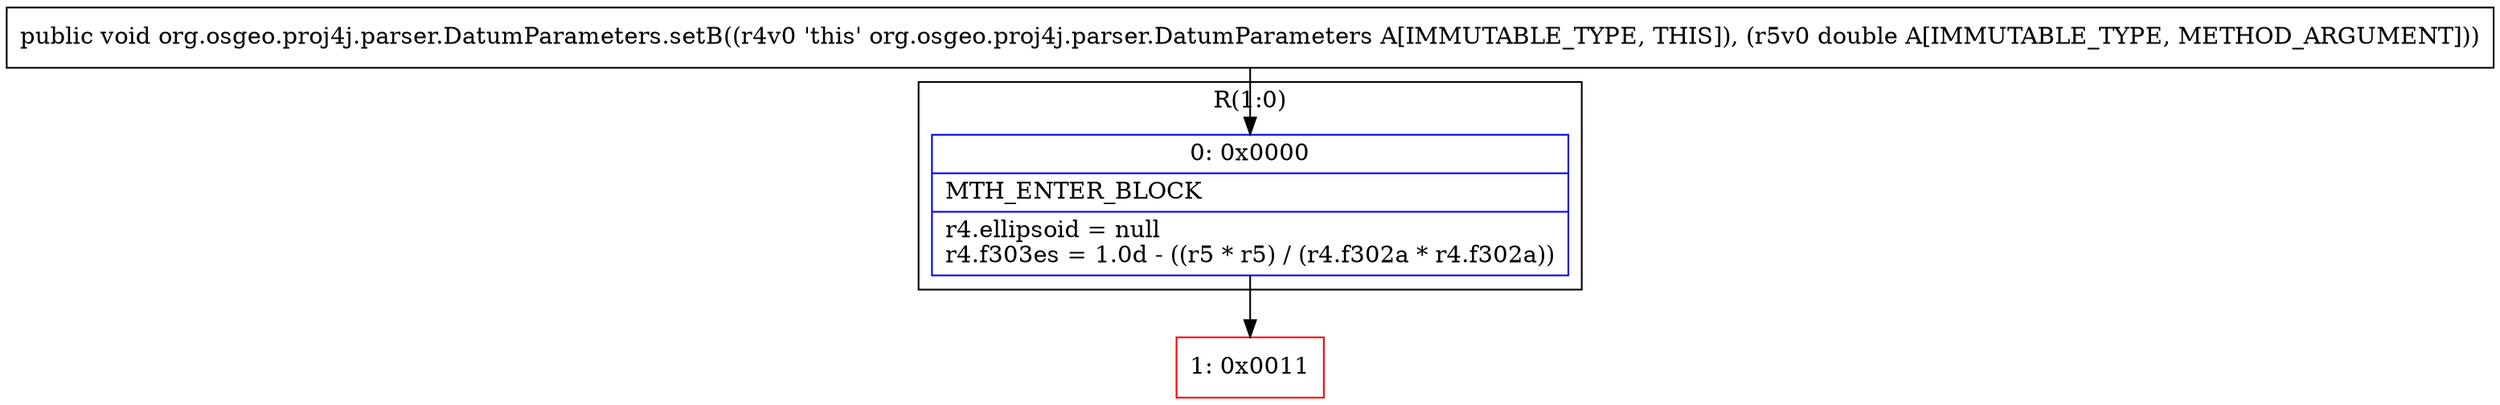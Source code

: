 digraph "CFG fororg.osgeo.proj4j.parser.DatumParameters.setB(D)V" {
subgraph cluster_Region_460477418 {
label = "R(1:0)";
node [shape=record,color=blue];
Node_0 [shape=record,label="{0\:\ 0x0000|MTH_ENTER_BLOCK\l|r4.ellipsoid = null\lr4.f303es = 1.0d \- ((r5 * r5) \/ (r4.f302a * r4.f302a))\l}"];
}
Node_1 [shape=record,color=red,label="{1\:\ 0x0011}"];
MethodNode[shape=record,label="{public void org.osgeo.proj4j.parser.DatumParameters.setB((r4v0 'this' org.osgeo.proj4j.parser.DatumParameters A[IMMUTABLE_TYPE, THIS]), (r5v0 double A[IMMUTABLE_TYPE, METHOD_ARGUMENT])) }"];
MethodNode -> Node_0;
Node_0 -> Node_1;
}

